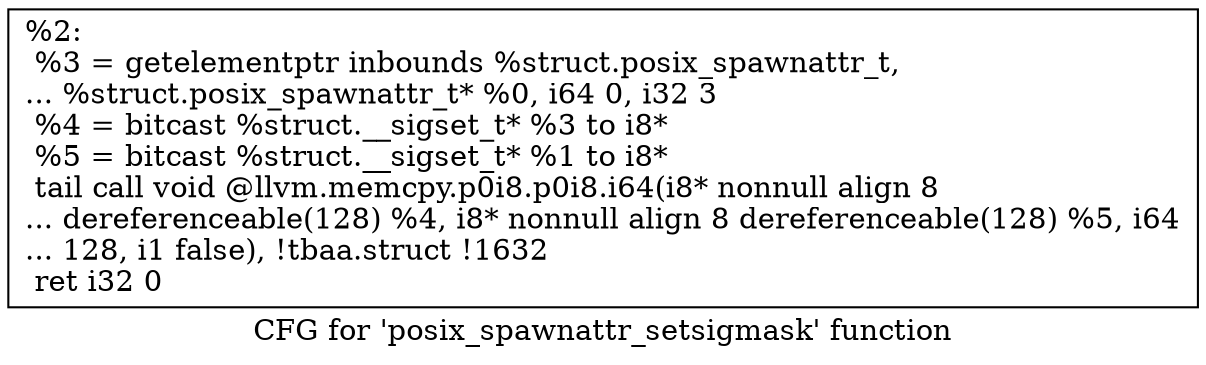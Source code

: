 digraph "CFG for 'posix_spawnattr_setsigmask' function" {
	label="CFG for 'posix_spawnattr_setsigmask' function";

	Node0x1a32b30 [shape=record,label="{%2:\l  %3 = getelementptr inbounds %struct.posix_spawnattr_t,\l... %struct.posix_spawnattr_t* %0, i64 0, i32 3\l  %4 = bitcast %struct.__sigset_t* %3 to i8*\l  %5 = bitcast %struct.__sigset_t* %1 to i8*\l  tail call void @llvm.memcpy.p0i8.p0i8.i64(i8* nonnull align 8\l... dereferenceable(128) %4, i8* nonnull align 8 dereferenceable(128) %5, i64\l... 128, i1 false), !tbaa.struct !1632\l  ret i32 0\l}"];
}
